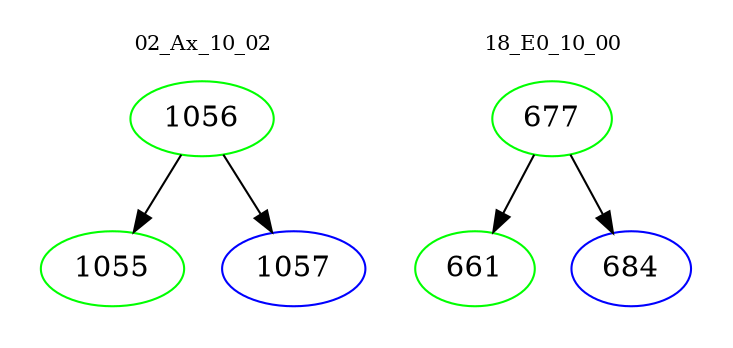 digraph{
subgraph cluster_0 {
color = white
label = "02_Ax_10_02";
fontsize=10;
T0_1056 [label="1056", color="green"]
T0_1056 -> T0_1055 [color="black"]
T0_1055 [label="1055", color="green"]
T0_1056 -> T0_1057 [color="black"]
T0_1057 [label="1057", color="blue"]
}
subgraph cluster_1 {
color = white
label = "18_E0_10_00";
fontsize=10;
T1_677 [label="677", color="green"]
T1_677 -> T1_661 [color="black"]
T1_661 [label="661", color="green"]
T1_677 -> T1_684 [color="black"]
T1_684 [label="684", color="blue"]
}
}
